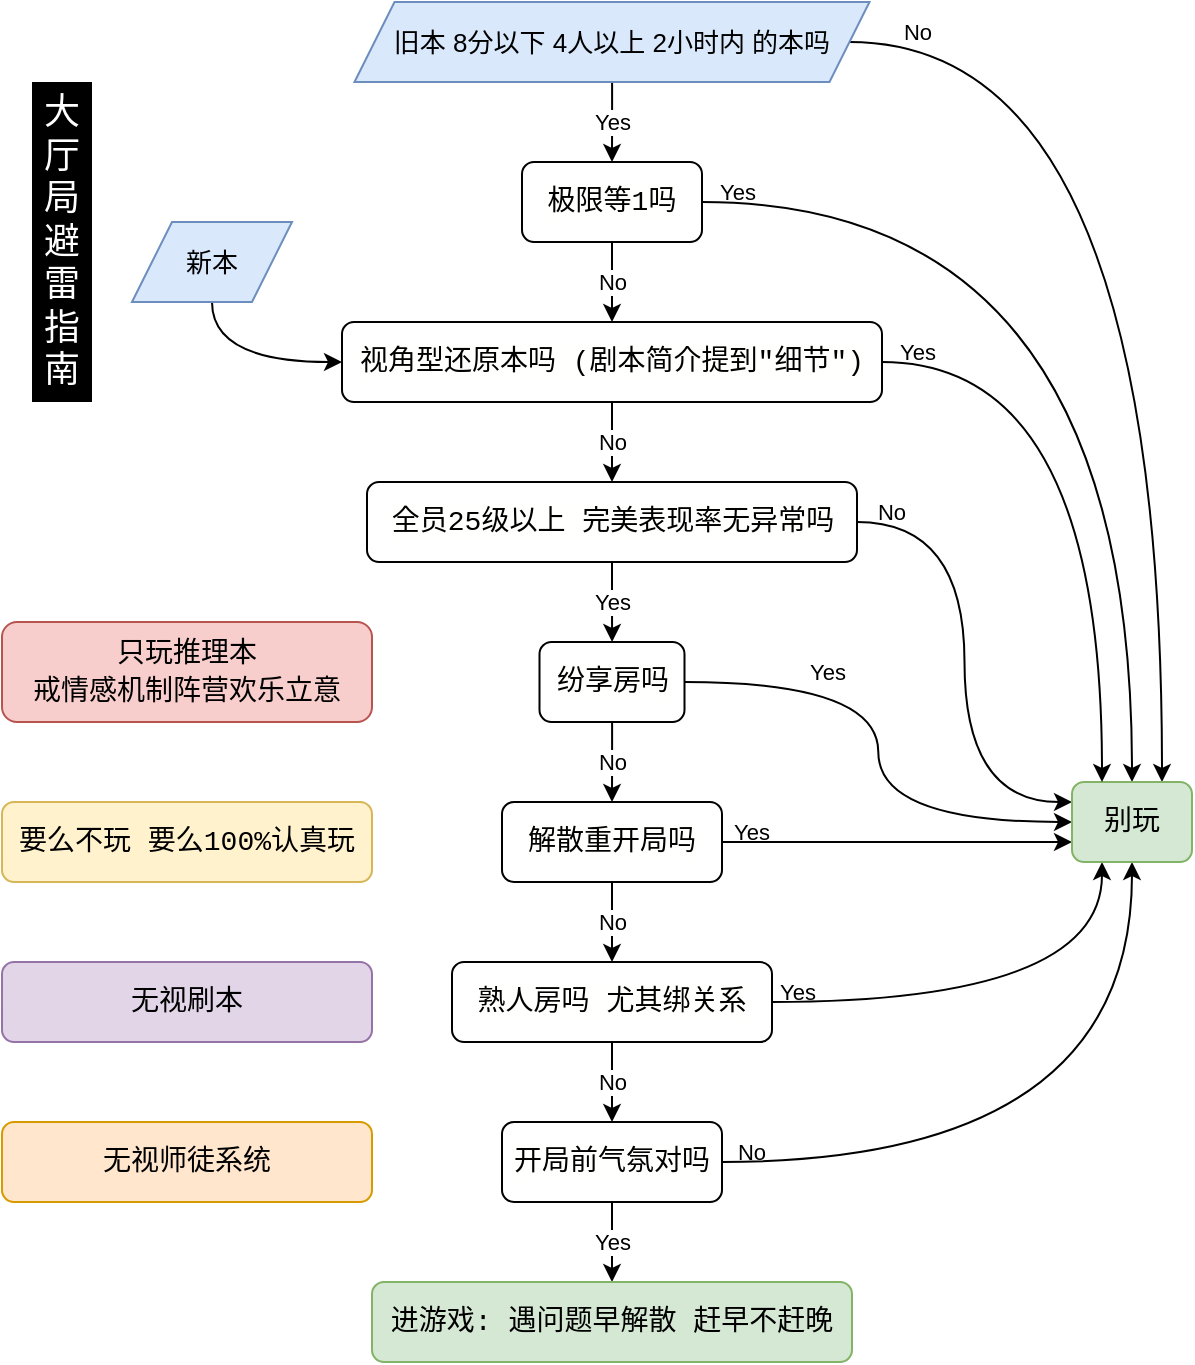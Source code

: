 <mxfile version="21.4.0" type="github">
  <diagram id="C5RBs43oDa-KdzZeNtuy" name="Page-1">
    <mxGraphModel dx="2159" dy="508" grid="1" gridSize="10" guides="1" tooltips="1" connect="1" arrows="1" fold="1" page="1" pageScale="1" pageWidth="827" pageHeight="1169" math="0" shadow="0">
      <root>
        <mxCell id="WIyWlLk6GJQsqaUBKTNV-0" />
        <mxCell id="WIyWlLk6GJQsqaUBKTNV-1" parent="WIyWlLk6GJQsqaUBKTNV-0" />
        <mxCell id="J6H-p4k90bcnYeLeabGp-9" value="No" style="edgeStyle=orthogonalEdgeStyle;rounded=0;orthogonalLoop=1;jettySize=auto;html=1;" parent="WIyWlLk6GJQsqaUBKTNV-1" source="WIyWlLk6GJQsqaUBKTNV-11" target="J6H-p4k90bcnYeLeabGp-2" edge="1">
          <mxGeometry relative="1" as="geometry" />
        </mxCell>
        <mxCell id="J6H-p4k90bcnYeLeabGp-25" style="edgeStyle=orthogonalEdgeStyle;shape=connector;curved=1;rounded=0;orthogonalLoop=1;jettySize=auto;html=1;entryX=0;entryY=0.75;entryDx=0;entryDy=0;labelBackgroundColor=default;strokeColor=default;fontFamily=Helvetica;fontSize=11;fontColor=default;endArrow=classic;" parent="WIyWlLk6GJQsqaUBKTNV-1" source="WIyWlLk6GJQsqaUBKTNV-11" target="J6H-p4k90bcnYeLeabGp-18" edge="1">
          <mxGeometry relative="1" as="geometry" />
        </mxCell>
        <mxCell id="WIyWlLk6GJQsqaUBKTNV-11" value="&lt;div style=&quot;background-color: rgb(255, 255, 254); font-family: Consolas, &amp;quot;Courier New&amp;quot;, monospace; font-size: 14px; line-height: 19px;&quot;&gt;解散重开局吗&lt;/div&gt;" style="rounded=1;whiteSpace=wrap;html=1;fontSize=12;glass=0;strokeWidth=1;shadow=0;" parent="WIyWlLk6GJQsqaUBKTNV-1" vertex="1">
          <mxGeometry x="165" y="400" width="110" height="40" as="geometry" />
        </mxCell>
        <mxCell id="J6H-p4k90bcnYeLeabGp-8" value="No" style="edgeStyle=orthogonalEdgeStyle;rounded=0;orthogonalLoop=1;jettySize=auto;html=1;" parent="WIyWlLk6GJQsqaUBKTNV-1" source="WIyWlLk6GJQsqaUBKTNV-12" target="WIyWlLk6GJQsqaUBKTNV-11" edge="1">
          <mxGeometry relative="1" as="geometry" />
        </mxCell>
        <mxCell id="J6H-p4k90bcnYeLeabGp-22" style="edgeStyle=orthogonalEdgeStyle;shape=connector;curved=1;rounded=0;orthogonalLoop=1;jettySize=auto;html=1;entryX=0;entryY=0.5;entryDx=0;entryDy=0;labelBackgroundColor=default;strokeColor=default;fontFamily=Helvetica;fontSize=11;fontColor=default;endArrow=classic;" parent="WIyWlLk6GJQsqaUBKTNV-1" source="WIyWlLk6GJQsqaUBKTNV-12" target="J6H-p4k90bcnYeLeabGp-18" edge="1">
          <mxGeometry relative="1" as="geometry" />
        </mxCell>
        <mxCell id="WIyWlLk6GJQsqaUBKTNV-12" value="&lt;div style=&quot;background-color: rgb(255, 255, 254); font-family: Consolas, &amp;quot;Courier New&amp;quot;, monospace; font-size: 14px; line-height: 19px;&quot;&gt;纷享房吗&lt;/div&gt;" style="rounded=1;whiteSpace=wrap;html=1;fontSize=12;glass=0;strokeWidth=1;shadow=0;" parent="WIyWlLk6GJQsqaUBKTNV-1" vertex="1">
          <mxGeometry x="183.75" y="320" width="72.5" height="40" as="geometry" />
        </mxCell>
        <mxCell id="J6H-p4k90bcnYeLeabGp-5" value="No" style="edgeStyle=orthogonalEdgeStyle;rounded=0;orthogonalLoop=1;jettySize=auto;html=1;" parent="WIyWlLk6GJQsqaUBKTNV-1" source="J6H-p4k90bcnYeLeabGp-0" target="zgOYfOBdEBmxvye0X4Iq-1" edge="1">
          <mxGeometry relative="1" as="geometry">
            <mxPoint x="100" y="110" as="targetPoint" />
          </mxGeometry>
        </mxCell>
        <mxCell id="J6H-p4k90bcnYeLeabGp-20" value="" style="edgeStyle=orthogonalEdgeStyle;rounded=0;orthogonalLoop=1;jettySize=auto;html=1;curved=1;entryX=0.5;entryY=0;entryDx=0;entryDy=0;labelBorderColor=none;labelBackgroundColor=default;fontColor=default;" parent="WIyWlLk6GJQsqaUBKTNV-1" source="J6H-p4k90bcnYeLeabGp-0" target="J6H-p4k90bcnYeLeabGp-18" edge="1">
          <mxGeometry relative="1" as="geometry">
            <mxPoint x="430" y="360" as="targetPoint" />
          </mxGeometry>
        </mxCell>
        <mxCell id="J6H-p4k90bcnYeLeabGp-0" value="&lt;div style=&quot;background-color: rgb(255, 255, 254); font-family: Consolas, &amp;quot;Courier New&amp;quot;, monospace; font-size: 14px; line-height: 19px;&quot;&gt;极限等1吗&lt;/div&gt;" style="rounded=1;whiteSpace=wrap;html=1;" parent="WIyWlLk6GJQsqaUBKTNV-1" vertex="1">
          <mxGeometry x="175" y="80" width="90" height="40" as="geometry" />
        </mxCell>
        <mxCell id="J6H-p4k90bcnYeLeabGp-7" value="Yes" style="edgeStyle=orthogonalEdgeStyle;rounded=0;orthogonalLoop=1;jettySize=auto;html=1;" parent="WIyWlLk6GJQsqaUBKTNV-1" source="J6H-p4k90bcnYeLeabGp-1" target="WIyWlLk6GJQsqaUBKTNV-12" edge="1">
          <mxGeometry relative="1" as="geometry" />
        </mxCell>
        <mxCell id="J6H-p4k90bcnYeLeabGp-21" style="edgeStyle=orthogonalEdgeStyle;shape=connector;curved=1;rounded=0;orthogonalLoop=1;jettySize=auto;html=1;entryX=0;entryY=0.25;entryDx=0;entryDy=0;labelBackgroundColor=default;strokeColor=default;fontFamily=Helvetica;fontSize=11;fontColor=default;endArrow=classic;" parent="WIyWlLk6GJQsqaUBKTNV-1" source="J6H-p4k90bcnYeLeabGp-1" target="J6H-p4k90bcnYeLeabGp-18" edge="1">
          <mxGeometry relative="1" as="geometry" />
        </mxCell>
        <mxCell id="J6H-p4k90bcnYeLeabGp-1" value="&lt;div style=&quot;background-color: rgb(255, 255, 254); font-family: Consolas, &amp;quot;Courier New&amp;quot;, monospace; font-size: 14px; line-height: 19px;&quot;&gt;全员25级以上 完美表现率无异常吗&lt;/div&gt;" style="rounded=1;whiteSpace=wrap;html=1;" parent="WIyWlLk6GJQsqaUBKTNV-1" vertex="1">
          <mxGeometry x="97.5" y="240" width="245" height="40" as="geometry" />
        </mxCell>
        <mxCell id="J6H-p4k90bcnYeLeabGp-10" value="No" style="edgeStyle=orthogonalEdgeStyle;rounded=0;orthogonalLoop=1;jettySize=auto;html=1;" parent="WIyWlLk6GJQsqaUBKTNV-1" source="J6H-p4k90bcnYeLeabGp-2" target="J6H-p4k90bcnYeLeabGp-3" edge="1">
          <mxGeometry relative="1" as="geometry" />
        </mxCell>
        <mxCell id="J6H-p4k90bcnYeLeabGp-24" style="edgeStyle=orthogonalEdgeStyle;shape=connector;curved=1;rounded=0;orthogonalLoop=1;jettySize=auto;html=1;entryX=0.25;entryY=1;entryDx=0;entryDy=0;labelBackgroundColor=default;strokeColor=default;fontFamily=Helvetica;fontSize=11;fontColor=default;endArrow=classic;" parent="WIyWlLk6GJQsqaUBKTNV-1" source="J6H-p4k90bcnYeLeabGp-2" target="J6H-p4k90bcnYeLeabGp-18" edge="1">
          <mxGeometry relative="1" as="geometry" />
        </mxCell>
        <mxCell id="J6H-p4k90bcnYeLeabGp-2" value="&lt;div style=&quot;background-color: rgb(255, 255, 254); font-family: Consolas, &amp;quot;Courier New&amp;quot;, monospace; font-size: 14px; line-height: 19px;&quot;&gt;熟人房吗 尤其绑关系&lt;/div&gt;" style="rounded=1;whiteSpace=wrap;html=1;" parent="WIyWlLk6GJQsqaUBKTNV-1" vertex="1">
          <mxGeometry x="140" y="480" width="160" height="40" as="geometry" />
        </mxCell>
        <mxCell id="J6H-p4k90bcnYeLeabGp-11" value="Yes" style="edgeStyle=orthogonalEdgeStyle;rounded=0;orthogonalLoop=1;jettySize=auto;html=1;" parent="WIyWlLk6GJQsqaUBKTNV-1" source="J6H-p4k90bcnYeLeabGp-3" target="J6H-p4k90bcnYeLeabGp-4" edge="1">
          <mxGeometry relative="1" as="geometry" />
        </mxCell>
        <mxCell id="J6H-p4k90bcnYeLeabGp-23" style="edgeStyle=orthogonalEdgeStyle;shape=connector;curved=1;rounded=0;orthogonalLoop=1;jettySize=auto;html=1;labelBackgroundColor=default;strokeColor=default;fontFamily=Helvetica;fontSize=11;fontColor=default;endArrow=classic;" parent="WIyWlLk6GJQsqaUBKTNV-1" source="J6H-p4k90bcnYeLeabGp-3" target="J6H-p4k90bcnYeLeabGp-18" edge="1">
          <mxGeometry relative="1" as="geometry" />
        </mxCell>
        <mxCell id="J6H-p4k90bcnYeLeabGp-3" value="&lt;div style=&quot;background-color: rgb(255, 255, 254); font-family: Consolas, &amp;quot;Courier New&amp;quot;, monospace; font-size: 14px; line-height: 19px;&quot;&gt;开局前气氛对吗&lt;/div&gt;" style="rounded=1;whiteSpace=wrap;html=1;" parent="WIyWlLk6GJQsqaUBKTNV-1" vertex="1">
          <mxGeometry x="165" y="560" width="110" height="40" as="geometry" />
        </mxCell>
        <mxCell id="J6H-p4k90bcnYeLeabGp-4" value="&lt;div style=&quot;font-family: Consolas, &amp;quot;Courier New&amp;quot;, monospace; font-size: 14px; line-height: 19px;&quot;&gt;进游戏: 遇问题早解散 赶早不赶晚&lt;/div&gt;" style="rounded=1;whiteSpace=wrap;html=1;fillColor=#d5e8d4;strokeColor=#82b366;labelBackgroundColor=none;" parent="WIyWlLk6GJQsqaUBKTNV-1" vertex="1">
          <mxGeometry x="100" y="640" width="240" height="40" as="geometry" />
        </mxCell>
        <mxCell id="J6H-p4k90bcnYeLeabGp-15" value="Yes" style="edgeStyle=orthogonalEdgeStyle;rounded=0;orthogonalLoop=1;jettySize=auto;html=1;strokeWidth=1;" parent="WIyWlLk6GJQsqaUBKTNV-1" source="J6H-p4k90bcnYeLeabGp-14" target="J6H-p4k90bcnYeLeabGp-0" edge="1">
          <mxGeometry relative="1" as="geometry" />
        </mxCell>
        <mxCell id="J6H-p4k90bcnYeLeabGp-19" value="" style="edgeStyle=orthogonalEdgeStyle;rounded=0;orthogonalLoop=1;jettySize=auto;html=1;curved=1;entryX=0.75;entryY=0;entryDx=0;entryDy=0;" parent="WIyWlLk6GJQsqaUBKTNV-1" source="J6H-p4k90bcnYeLeabGp-14" target="J6H-p4k90bcnYeLeabGp-18" edge="1">
          <mxGeometry relative="1" as="geometry" />
        </mxCell>
        <mxCell id="J6H-p4k90bcnYeLeabGp-14" value="旧本 8分以下 4人以上 2小时内 的本吗" style="shape=parallelogram;perimeter=parallelogramPerimeter;whiteSpace=wrap;html=1;fixedSize=1;fontSize=13;fillColor=#dae8fc;strokeColor=#6c8ebf;" parent="WIyWlLk6GJQsqaUBKTNV-1" vertex="1">
          <mxGeometry x="91.25" width="257.5" height="40" as="geometry" />
        </mxCell>
        <mxCell id="J6H-p4k90bcnYeLeabGp-17" style="edgeStyle=orthogonalEdgeStyle;rounded=0;orthogonalLoop=1;jettySize=auto;html=1;entryX=0;entryY=0.5;entryDx=0;entryDy=0;curved=1;exitX=0.5;exitY=1;exitDx=0;exitDy=0;" parent="WIyWlLk6GJQsqaUBKTNV-1" source="J6H-p4k90bcnYeLeabGp-16" target="zgOYfOBdEBmxvye0X4Iq-1" edge="1">
          <mxGeometry relative="1" as="geometry" />
        </mxCell>
        <mxCell id="J6H-p4k90bcnYeLeabGp-16" value="新本" style="shape=parallelogram;perimeter=parallelogramPerimeter;whiteSpace=wrap;html=1;fixedSize=1;fontSize=13;fillColor=#dae8fc;strokeColor=#6c8ebf;" parent="WIyWlLk6GJQsqaUBKTNV-1" vertex="1">
          <mxGeometry x="-20" y="110" width="80" height="40" as="geometry" />
        </mxCell>
        <mxCell id="J6H-p4k90bcnYeLeabGp-18" value="&lt;div style=&quot;font-family: Consolas, &amp;quot;Courier New&amp;quot;, monospace; font-size: 14px; line-height: 19px;&quot;&gt;别玩&lt;/div&gt;" style="rounded=1;whiteSpace=wrap;html=1;fontSize=12;glass=0;strokeWidth=1;shadow=0;fillColor=#d5e8d4;strokeColor=#82b366;labelBackgroundColor=none;" parent="WIyWlLk6GJQsqaUBKTNV-1" vertex="1">
          <mxGeometry x="450" y="390" width="60" height="40" as="geometry" />
        </mxCell>
        <mxCell id="J6H-p4k90bcnYeLeabGp-26" value="No" style="text;html=1;strokeColor=none;fillColor=none;align=center;verticalAlign=middle;whiteSpace=wrap;rounded=0;fontSize=11;fontFamily=Helvetica;fontColor=default;" parent="WIyWlLk6GJQsqaUBKTNV-1" vertex="1">
          <mxGeometry x="342.5" width="60" height="30" as="geometry" />
        </mxCell>
        <mxCell id="J6H-p4k90bcnYeLeabGp-27" value="Yes" style="text;html=1;strokeColor=none;fillColor=none;align=center;verticalAlign=middle;whiteSpace=wrap;rounded=0;fontSize=11;fontFamily=Helvetica;fontColor=default;" parent="WIyWlLk6GJQsqaUBKTNV-1" vertex="1">
          <mxGeometry x="252.5" y="80" width="60" height="30" as="geometry" />
        </mxCell>
        <mxCell id="J6H-p4k90bcnYeLeabGp-29" value="No" style="text;html=1;strokeColor=none;fillColor=none;align=center;verticalAlign=middle;whiteSpace=wrap;rounded=0;fontSize=11;fontFamily=Helvetica;fontColor=default;" parent="WIyWlLk6GJQsqaUBKTNV-1" vertex="1">
          <mxGeometry x="330" y="240" width="60" height="30" as="geometry" />
        </mxCell>
        <mxCell id="J6H-p4k90bcnYeLeabGp-31" value="Yes" style="text;html=1;strokeColor=none;fillColor=none;align=center;verticalAlign=middle;whiteSpace=wrap;rounded=0;fontSize=11;fontFamily=Helvetica;fontColor=default;" parent="WIyWlLk6GJQsqaUBKTNV-1" vertex="1">
          <mxGeometry x="297.5" y="320" width="60" height="30" as="geometry" />
        </mxCell>
        <mxCell id="J6H-p4k90bcnYeLeabGp-32" value="Yes" style="text;html=1;strokeColor=none;fillColor=none;align=center;verticalAlign=middle;whiteSpace=wrap;rounded=0;fontSize=11;fontFamily=Helvetica;fontColor=default;" parent="WIyWlLk6GJQsqaUBKTNV-1" vertex="1">
          <mxGeometry x="260" y="400" width="60" height="30" as="geometry" />
        </mxCell>
        <mxCell id="J6H-p4k90bcnYeLeabGp-33" value="Yes" style="text;html=1;strokeColor=none;fillColor=none;align=center;verticalAlign=middle;whiteSpace=wrap;rounded=0;fontSize=11;fontFamily=Helvetica;fontColor=default;" parent="WIyWlLk6GJQsqaUBKTNV-1" vertex="1">
          <mxGeometry x="282.5" y="480" width="60" height="30" as="geometry" />
        </mxCell>
        <mxCell id="J6H-p4k90bcnYeLeabGp-34" value="No" style="text;html=1;strokeColor=none;fillColor=none;align=center;verticalAlign=middle;whiteSpace=wrap;rounded=0;fontSize=11;fontFamily=Helvetica;fontColor=default;" parent="WIyWlLk6GJQsqaUBKTNV-1" vertex="1">
          <mxGeometry x="260" y="560" width="60" height="30" as="geometry" />
        </mxCell>
        <mxCell id="J6H-p4k90bcnYeLeabGp-37" value="&lt;div style=&quot;line-height: 19px; font-size: 14px; font-family: Consolas, &amp;quot;Courier New&amp;quot;, monospace;&quot;&gt;&lt;font face=&quot;Consolas, Courier New, monospace&quot;&gt;要么不玩 要么100%认真玩&lt;/font&gt;&lt;br&gt;&lt;/div&gt;" style="rounded=1;whiteSpace=wrap;html=1;fontSize=12;glass=0;strokeWidth=1;shadow=0;fillColor=#fff2cc;strokeColor=#d6b656;labelBackgroundColor=none;labelBorderColor=none;" parent="WIyWlLk6GJQsqaUBKTNV-1" vertex="1">
          <mxGeometry x="-85" y="400" width="185" height="40" as="geometry" />
        </mxCell>
        <mxCell id="J6H-p4k90bcnYeLeabGp-38" value="&lt;div style=&quot;font-family: Consolas, &amp;quot;Courier New&amp;quot;, monospace; font-size: 14px; line-height: 19px;&quot;&gt;无视刷本&lt;/div&gt;" style="rounded=1;whiteSpace=wrap;html=1;fontSize=12;glass=0;strokeWidth=1;shadow=0;fillColor=#e1d5e7;strokeColor=#9673a6;labelBackgroundColor=none;labelBorderColor=none;" parent="WIyWlLk6GJQsqaUBKTNV-1" vertex="1">
          <mxGeometry x="-85" y="480" width="185" height="40" as="geometry" />
        </mxCell>
        <mxCell id="J6H-p4k90bcnYeLeabGp-39" value="&lt;div style=&quot;font-family: Consolas, &amp;quot;Courier New&amp;quot;, monospace; font-size: 14px; line-height: 19px;&quot;&gt;无视师徒系统&lt;br&gt;&lt;/div&gt;" style="rounded=1;whiteSpace=wrap;html=1;fontSize=12;glass=0;strokeWidth=1;shadow=0;fillColor=#ffe6cc;strokeColor=#d79b00;labelBackgroundColor=none;labelBorderColor=none;" parent="WIyWlLk6GJQsqaUBKTNV-1" vertex="1">
          <mxGeometry x="-85" y="560" width="185" height="40" as="geometry" />
        </mxCell>
        <mxCell id="J6H-p4k90bcnYeLeabGp-40" value="&lt;div style=&quot;line-height: 19px; font-size: 14px; font-family: Consolas, &amp;quot;Courier New&amp;quot;, monospace;&quot;&gt;&lt;font face=&quot;Consolas, Courier New, monospace&quot;&gt;只玩推理本&lt;/font&gt;&lt;br&gt;&lt;/div&gt;&lt;div style=&quot;line-height: 19px; font-size: 14px; font-family: Consolas, &amp;quot;Courier New&amp;quot;, monospace;&quot;&gt;&lt;font style=&quot;&quot; face=&quot;Consolas, Courier New, monospace&quot;&gt;戒情感机制阵营欢乐立意&lt;br&gt;&lt;/font&gt;&lt;/div&gt;" style="rounded=1;whiteSpace=wrap;html=1;fontSize=12;glass=0;strokeWidth=1;shadow=0;fillColor=#f8cecc;strokeColor=#b85450;labelBackgroundColor=none;labelBorderColor=none;" parent="WIyWlLk6GJQsqaUBKTNV-1" vertex="1">
          <mxGeometry x="-85" y="310" width="185" height="50" as="geometry" />
        </mxCell>
        <mxCell id="zgOYfOBdEBmxvye0X4Iq-0" value="大厅局避雷指南" style="text;strokeColor=none;fillColor=#000000;align=center;verticalAlign=middle;whiteSpace=wrap;rounded=0;fontSize=18;labelBackgroundColor=none;labelBorderColor=none;html=1;fontColor=#FFFFFF;" vertex="1" parent="WIyWlLk6GJQsqaUBKTNV-1">
          <mxGeometry x="-70" y="40" width="30" height="160" as="geometry" />
        </mxCell>
        <mxCell id="zgOYfOBdEBmxvye0X4Iq-2" value="No" style="edgeStyle=orthogonalEdgeStyle;rounded=0;orthogonalLoop=1;jettySize=auto;html=1;" edge="1" parent="WIyWlLk6GJQsqaUBKTNV-1" source="zgOYfOBdEBmxvye0X4Iq-1" target="J6H-p4k90bcnYeLeabGp-1">
          <mxGeometry relative="1" as="geometry" />
        </mxCell>
        <mxCell id="zgOYfOBdEBmxvye0X4Iq-3" style="edgeStyle=orthogonalEdgeStyle;rounded=0;orthogonalLoop=1;jettySize=auto;html=1;entryX=0.25;entryY=0;entryDx=0;entryDy=0;curved=1;" edge="1" parent="WIyWlLk6GJQsqaUBKTNV-1" source="zgOYfOBdEBmxvye0X4Iq-1" target="J6H-p4k90bcnYeLeabGp-18">
          <mxGeometry relative="1" as="geometry" />
        </mxCell>
        <mxCell id="zgOYfOBdEBmxvye0X4Iq-1" value="&lt;div style=&quot;background-color: rgb(255, 255, 254); font-family: Consolas, &amp;quot;Courier New&amp;quot;, monospace; font-size: 14px; line-height: 19px;&quot;&gt;视角型还原本吗 (剧本简介提到&quot;细节&quot;)&lt;/div&gt;" style="rounded=1;whiteSpace=wrap;html=1;" vertex="1" parent="WIyWlLk6GJQsqaUBKTNV-1">
          <mxGeometry x="85" y="160" width="270" height="40" as="geometry" />
        </mxCell>
        <mxCell id="zgOYfOBdEBmxvye0X4Iq-4" value="Yes" style="text;html=1;strokeColor=none;fillColor=none;align=center;verticalAlign=middle;whiteSpace=wrap;rounded=0;fontSize=11;fontFamily=Helvetica;fontColor=default;" vertex="1" parent="WIyWlLk6GJQsqaUBKTNV-1">
          <mxGeometry x="342.5" y="160" width="60" height="30" as="geometry" />
        </mxCell>
      </root>
    </mxGraphModel>
  </diagram>
</mxfile>
